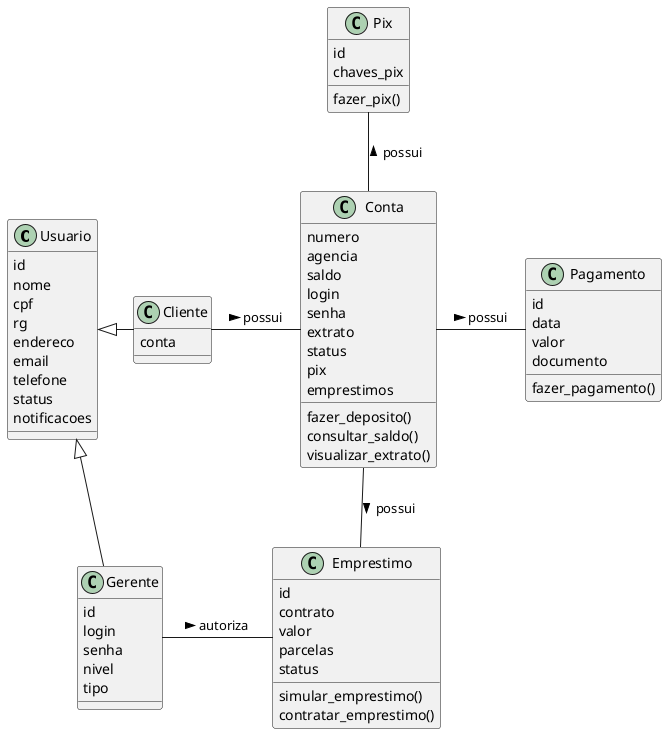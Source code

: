 @startuml

class Usuario{
    id
    nome
    cpf
    rg
    endereco
    email
    telefone
    status
    notificacoes
}

class Cliente{
    conta
}

class Gerente{
    id
    login
    senha
    nivel
    tipo
}

class Conta{
    numero
    agencia
    saldo
    login
    senha
    extrato
    status
    pix
    emprestimos
    fazer_deposito()
    consultar_saldo()
    visualizar_extrato()
}

class Pix{
    id
    chaves_pix
    fazer_pix()
}

class Emprestimo{
    id
    contrato
    valor
    parcelas
    status
    simular_emprestimo()
    contratar_emprestimo()
}

class Pagamento{
    id
    data
    valor
    documento
    fazer_pagamento()
}

Cliente -left-|> Usuario
Gerente -up-|> Usuario

Cliente -right- Conta: possui >
Conta -up- Pix: possui >
Conta -- Emprestimo: possui >
Conta -right- Pagamento: possui >
Gerente -right- Emprestimo: autoriza >
@enduml